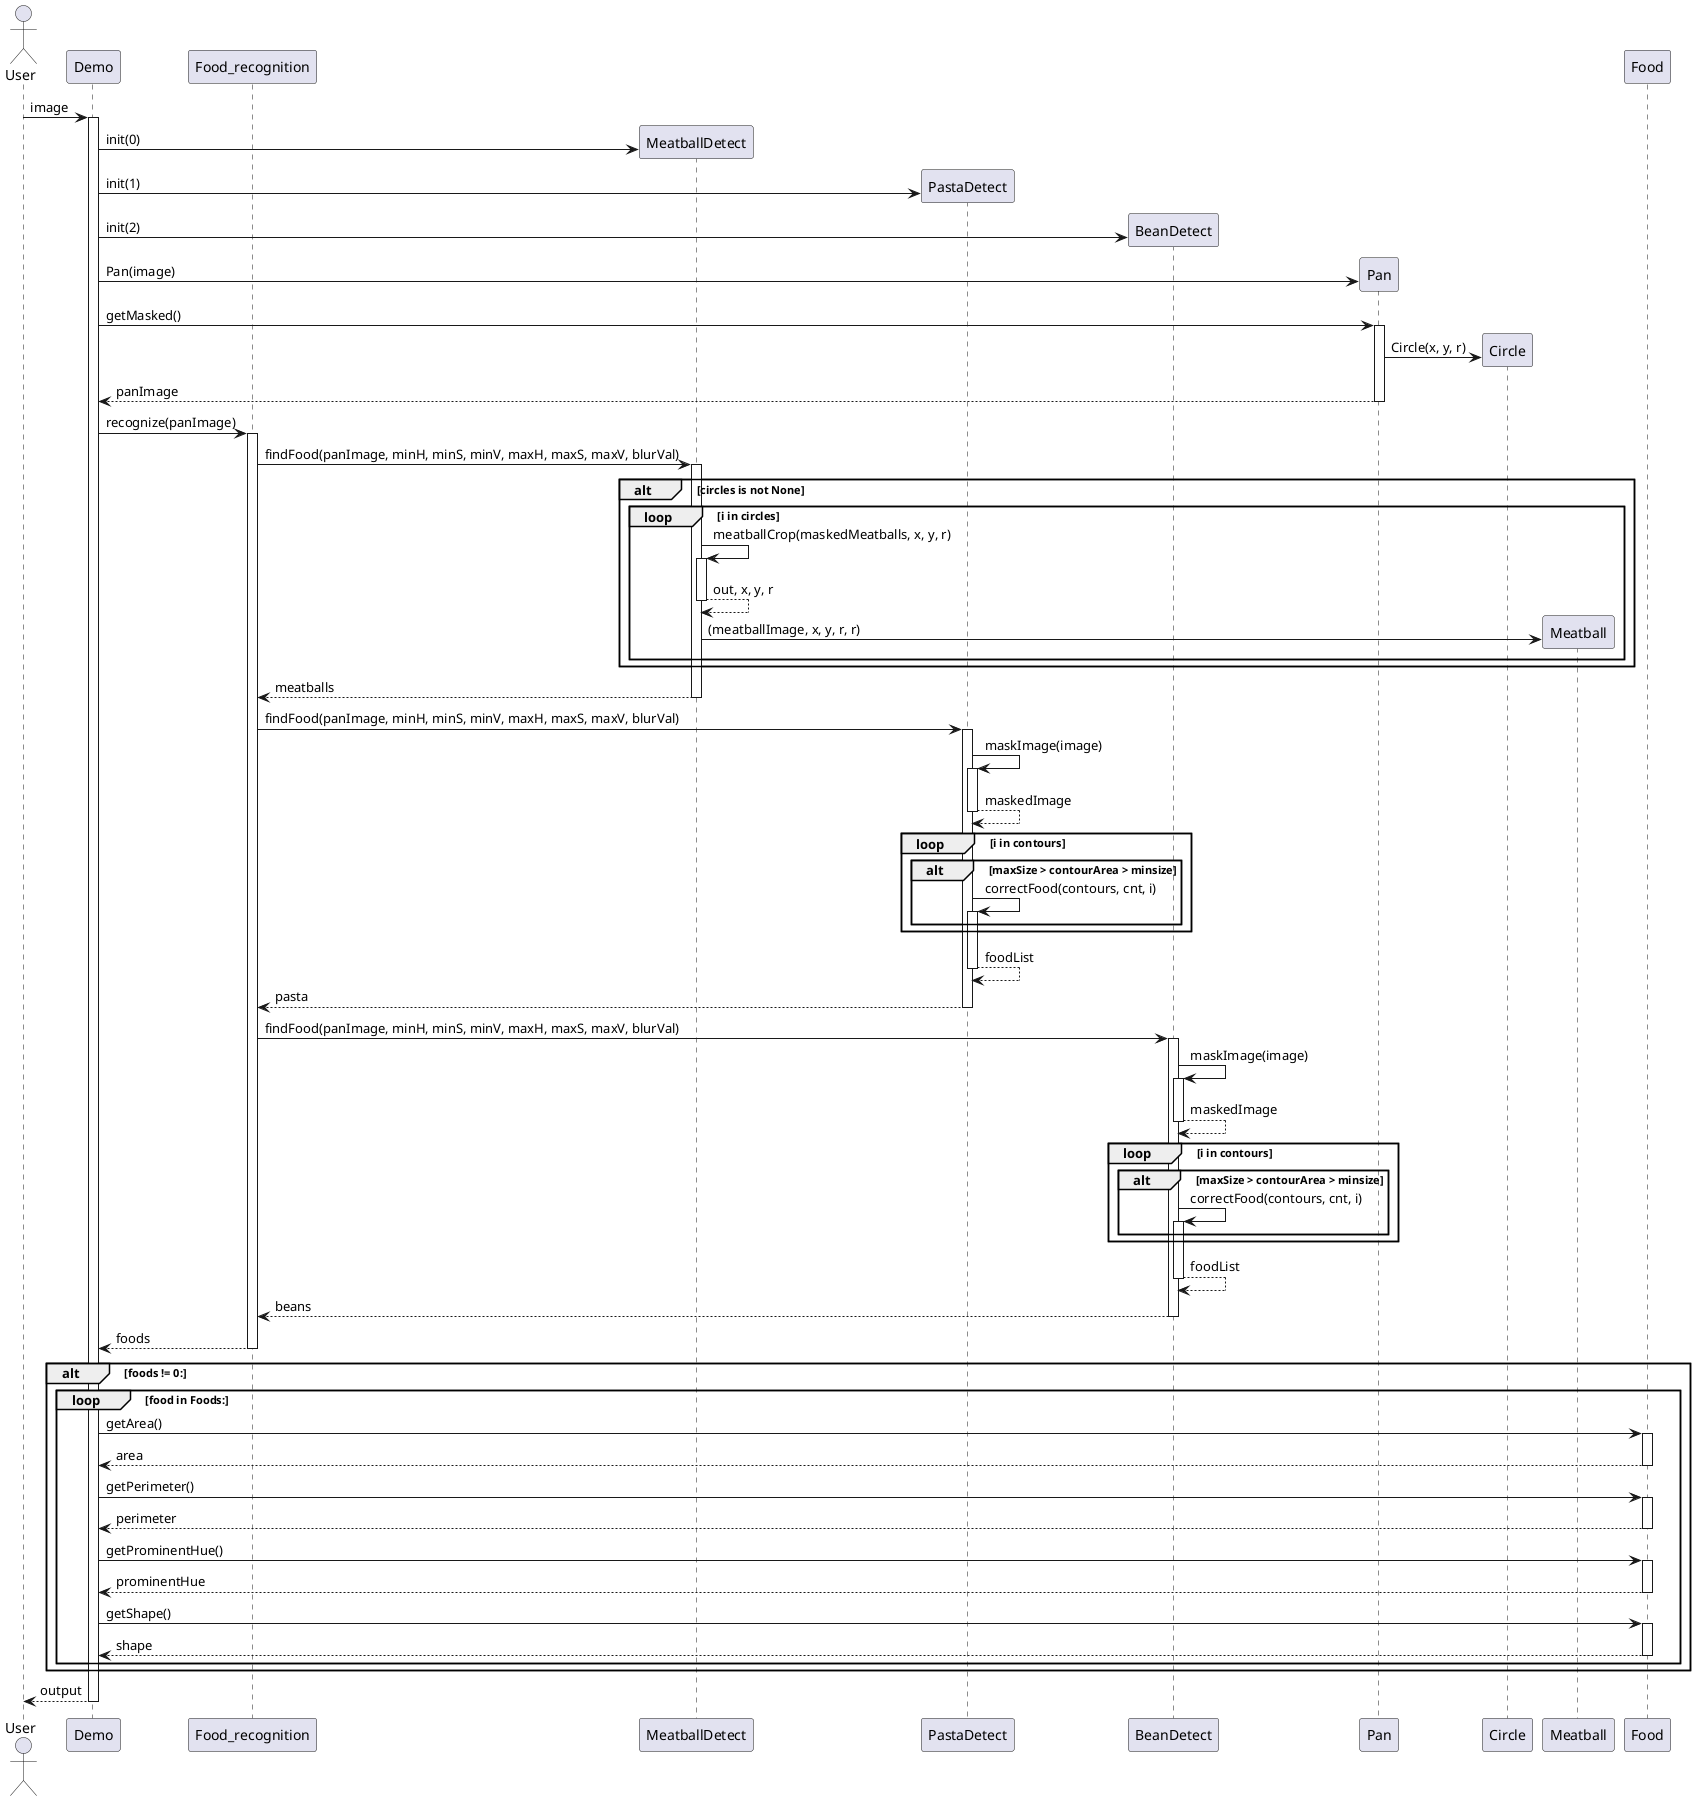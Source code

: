 @startuml Sequence diagram classify food

actor User
participant Demo
participant Food_recognition

User -> Demo ++ : image
Demo -> MeatballDetect ** : init(0)
Demo -> PastaDetect ** : init(1)
Demo -> BeanDetect ** : init(2)
Demo -> Pan ** : Pan(image)
Demo -> Pan ++ : getMasked()
Pan -> Circle ** : Circle(x, y, r)
return panImage
Demo -> Food_recognition ++ : recognize(panImage)
Food_recognition -> MeatballDetect ++ : findFood(panImage, minH, minS, minV, maxH, maxS, maxV, blurVal)
alt circles is not None
    loop i in circles
        MeatballDetect -> MeatballDetect ++ : meatballCrop(maskedMeatballs, x, y, r)
        return out, x, y, r
        MeatballDetect -> Meatball ** : (meatballImage, x, y, r, r)
    end
end
return meatballs
Food_recognition -> PastaDetect ++ : findFood(panImage, minH, minS, minV, maxH, maxS, maxV, blurVal)
PastaDetect -> PastaDetect ++ : maskImage(image)
return maskedImage
loop i in contours
    alt maxSize > contourArea > minsize 
        PastaDetect -> PastaDetect ++ : correctFood(contours, cnt, i)
    end
end
return foodList
return pasta
Food_recognition -> BeanDetect ++ : findFood(panImage, minH, minS, minV, maxH, maxS, maxV, blurVal)
BeanDetect -> BeanDetect ++ : maskImage(image)
return maskedImage
loop i in contours
    alt maxSize > contourArea > minsize 
        BeanDetect -> BeanDetect ++ : correctFood(contours, cnt, i)
    end
end
return foodList
return beans
return foods

alt foods != 0:
    loop food in Foods:
        Demo -> Food ++ : getArea()
        return area
        Demo -> Food ++ : getPerimeter()
        return perimeter
        Demo -> Food ++ : getProminentHue()
        return prominentHue
        Demo -> Food ++ : getShape()
        return shape
    end
end

return output





@enduml